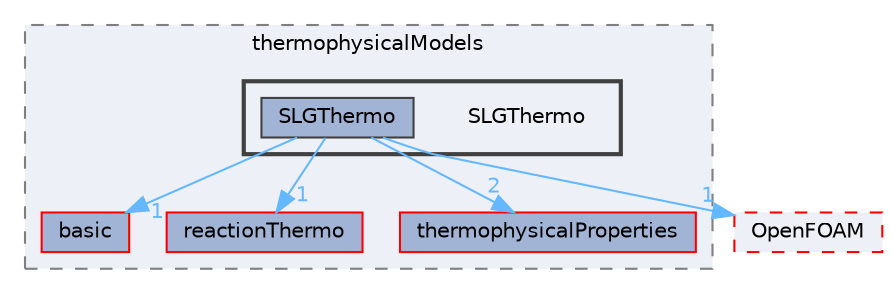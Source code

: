 digraph "src/thermophysicalModels/SLGThermo"
{
 // LATEX_PDF_SIZE
  bgcolor="transparent";
  edge [fontname=Helvetica,fontsize=10,labelfontname=Helvetica,labelfontsize=10];
  node [fontname=Helvetica,fontsize=10,shape=box,height=0.2,width=0.4];
  compound=true
  subgraph clusterdir_2778d089ec5c4f66810b11f753867003 {
    graph [ bgcolor="#edf0f7", pencolor="grey50", label="thermophysicalModels", fontname=Helvetica,fontsize=10 style="filled,dashed", URL="dir_2778d089ec5c4f66810b11f753867003.html",tooltip=""]
  dir_38cb9973e0eaf6834e10b18bff965c4b [label="basic", fillcolor="#a2b4d6", color="red", style="filled", URL="dir_38cb9973e0eaf6834e10b18bff965c4b.html",tooltip=""];
  dir_87c7a4a86ffb283740ec390ea55551cb [label="reactionThermo", fillcolor="#a2b4d6", color="red", style="filled", URL="dir_87c7a4a86ffb283740ec390ea55551cb.html",tooltip=""];
  dir_e18d608ec106eacfb005ee36ef0e1b8f [label="thermophysicalProperties", fillcolor="#a2b4d6", color="red", style="filled", URL="dir_e18d608ec106eacfb005ee36ef0e1b8f.html",tooltip=""];
  subgraph clusterdir_f36cb8566f9af60a41b6fcbfb833c602 {
    graph [ bgcolor="#edf0f7", pencolor="grey25", label="", fontname=Helvetica,fontsize=10 style="filled,bold", URL="dir_f36cb8566f9af60a41b6fcbfb833c602.html",tooltip=""]
    dir_f36cb8566f9af60a41b6fcbfb833c602 [shape=plaintext, label="SLGThermo"];
  dir_2f24aabd7b04e097804647f01e8577c7 [label="SLGThermo", fillcolor="#a2b4d6", color="grey25", style="filled", URL="dir_2f24aabd7b04e097804647f01e8577c7.html",tooltip=""];
  }
  }
  dir_c5473ff19b20e6ec4dfe5c310b3778a8 [label="OpenFOAM", fillcolor="#edf0f7", color="red", style="filled,dashed", URL="dir_c5473ff19b20e6ec4dfe5c310b3778a8.html",tooltip=""];
  dir_2f24aabd7b04e097804647f01e8577c7->dir_38cb9973e0eaf6834e10b18bff965c4b [headlabel="1", labeldistance=1.5 headhref="dir_003577_000219.html" href="dir_003577_000219.html" color="steelblue1" fontcolor="steelblue1"];
  dir_2f24aabd7b04e097804647f01e8577c7->dir_87c7a4a86ffb283740ec390ea55551cb [headlabel="1", labeldistance=1.5 headhref="dir_003577_003245.html" href="dir_003577_003245.html" color="steelblue1" fontcolor="steelblue1"];
  dir_2f24aabd7b04e097804647f01e8577c7->dir_c5473ff19b20e6ec4dfe5c310b3778a8 [headlabel="1", labeldistance=1.5 headhref="dir_003577_002695.html" href="dir_003577_002695.html" color="steelblue1" fontcolor="steelblue1"];
  dir_2f24aabd7b04e097804647f01e8577c7->dir_e18d608ec106eacfb005ee36ef0e1b8f [headlabel="2", labeldistance=1.5 headhref="dir_003577_004023.html" href="dir_003577_004023.html" color="steelblue1" fontcolor="steelblue1"];
}
